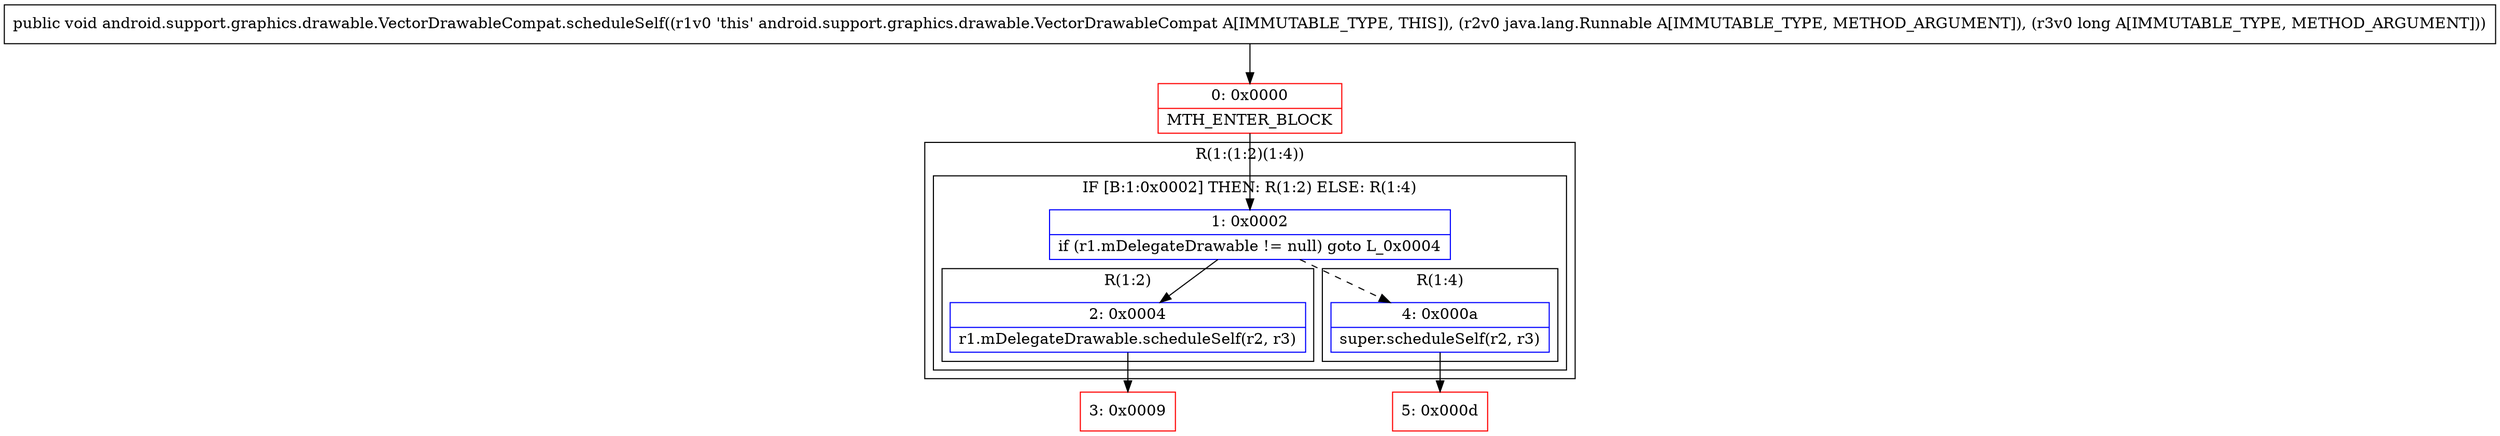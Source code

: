 digraph "CFG forandroid.support.graphics.drawable.VectorDrawableCompat.scheduleSelf(Ljava\/lang\/Runnable;J)V" {
subgraph cluster_Region_222524209 {
label = "R(1:(1:2)(1:4))";
node [shape=record,color=blue];
subgraph cluster_IfRegion_2062001765 {
label = "IF [B:1:0x0002] THEN: R(1:2) ELSE: R(1:4)";
node [shape=record,color=blue];
Node_1 [shape=record,label="{1\:\ 0x0002|if (r1.mDelegateDrawable != null) goto L_0x0004\l}"];
subgraph cluster_Region_1252639082 {
label = "R(1:2)";
node [shape=record,color=blue];
Node_2 [shape=record,label="{2\:\ 0x0004|r1.mDelegateDrawable.scheduleSelf(r2, r3)\l}"];
}
subgraph cluster_Region_329919396 {
label = "R(1:4)";
node [shape=record,color=blue];
Node_4 [shape=record,label="{4\:\ 0x000a|super.scheduleSelf(r2, r3)\l}"];
}
}
}
Node_0 [shape=record,color=red,label="{0\:\ 0x0000|MTH_ENTER_BLOCK\l}"];
Node_3 [shape=record,color=red,label="{3\:\ 0x0009}"];
Node_5 [shape=record,color=red,label="{5\:\ 0x000d}"];
MethodNode[shape=record,label="{public void android.support.graphics.drawable.VectorDrawableCompat.scheduleSelf((r1v0 'this' android.support.graphics.drawable.VectorDrawableCompat A[IMMUTABLE_TYPE, THIS]), (r2v0 java.lang.Runnable A[IMMUTABLE_TYPE, METHOD_ARGUMENT]), (r3v0 long A[IMMUTABLE_TYPE, METHOD_ARGUMENT])) }"];
MethodNode -> Node_0;
Node_1 -> Node_2;
Node_1 -> Node_4[style=dashed];
Node_2 -> Node_3;
Node_4 -> Node_5;
Node_0 -> Node_1;
}

